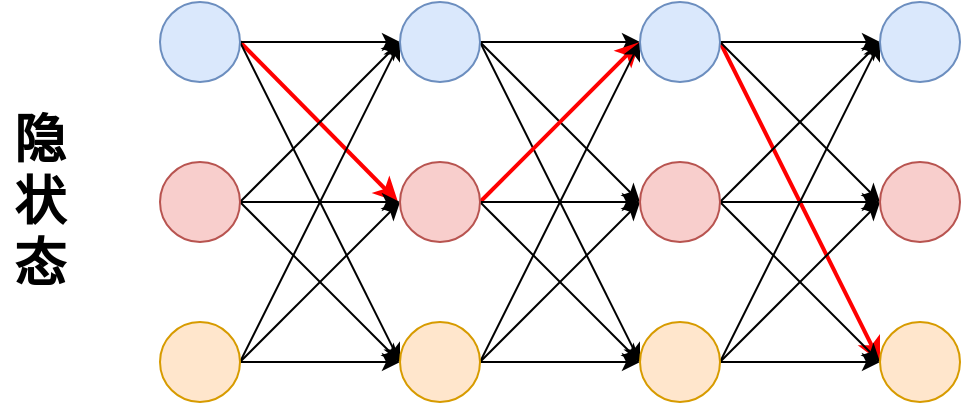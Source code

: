 <mxfile version="13.0.1" type="device"><diagram id="Pz7MGhZuo3hl9vYPLmzN" name="Page-1"><mxGraphModel dx="1422" dy="714" grid="1" gridSize="10" guides="1" tooltips="1" connect="1" arrows="1" fold="1" page="1" pageScale="1" pageWidth="827" pageHeight="1169" math="0" shadow="0"><root><mxCell id="0"/><mxCell id="1" parent="0"/><mxCell id="4KTKuJaNHtGaXr61MevO-13" style="rounded=0;orthogonalLoop=1;jettySize=auto;html=1;exitX=1;exitY=0.5;exitDx=0;exitDy=0;strokeColor=#FF0000;strokeWidth=2;" edge="1" parent="1" source="4KTKuJaNHtGaXr61MevO-1"><mxGeometry relative="1" as="geometry"><mxPoint x="279" y="220" as="targetPoint"/></mxGeometry></mxCell><mxCell id="4KTKuJaNHtGaXr61MevO-21" style="edgeStyle=none;rounded=0;orthogonalLoop=1;jettySize=auto;html=1;exitX=1;exitY=0.5;exitDx=0;exitDy=0;strokeColor=#000000;" edge="1" parent="1" source="4KTKuJaNHtGaXr61MevO-1" target="4KTKuJaNHtGaXr61MevO-4"><mxGeometry relative="1" as="geometry"/></mxCell><mxCell id="4KTKuJaNHtGaXr61MevO-22" style="edgeStyle=none;rounded=0;orthogonalLoop=1;jettySize=auto;html=1;exitX=1;exitY=0.5;exitDx=0;exitDy=0;entryX=0;entryY=0.5;entryDx=0;entryDy=0;strokeColor=#000000;" edge="1" parent="1" source="4KTKuJaNHtGaXr61MevO-1" target="4KTKuJaNHtGaXr61MevO-6"><mxGeometry relative="1" as="geometry"/></mxCell><mxCell id="4KTKuJaNHtGaXr61MevO-1" value="" style="ellipse;whiteSpace=wrap;html=1;aspect=fixed;fillColor=#dae8fc;strokeColor=#6c8ebf;" vertex="1" parent="1"><mxGeometry x="160" y="120" width="40" height="40" as="geometry"/></mxCell><mxCell id="4KTKuJaNHtGaXr61MevO-16" style="edgeStyle=none;rounded=0;orthogonalLoop=1;jettySize=auto;html=1;exitX=1;exitY=0.5;exitDx=0;exitDy=0;entryX=0;entryY=0.5;entryDx=0;entryDy=0;strokeColor=#000000;" edge="1" parent="1" source="4KTKuJaNHtGaXr61MevO-2" target="4KTKuJaNHtGaXr61MevO-4"><mxGeometry relative="1" as="geometry"/></mxCell><mxCell id="4KTKuJaNHtGaXr61MevO-17" style="edgeStyle=none;rounded=0;orthogonalLoop=1;jettySize=auto;html=1;exitX=1;exitY=0.5;exitDx=0;exitDy=0;entryX=0;entryY=0.5;entryDx=0;entryDy=0;strokeColor=#000000;" edge="1" parent="1" source="4KTKuJaNHtGaXr61MevO-2" target="4KTKuJaNHtGaXr61MevO-5"><mxGeometry relative="1" as="geometry"/></mxCell><mxCell id="4KTKuJaNHtGaXr61MevO-18" style="edgeStyle=none;rounded=0;orthogonalLoop=1;jettySize=auto;html=1;exitX=1;exitY=0.5;exitDx=0;exitDy=0;entryX=0;entryY=0.5;entryDx=0;entryDy=0;strokeColor=#000000;" edge="1" parent="1" source="4KTKuJaNHtGaXr61MevO-2" target="4KTKuJaNHtGaXr61MevO-6"><mxGeometry relative="1" as="geometry"/></mxCell><mxCell id="4KTKuJaNHtGaXr61MevO-2" value="" style="ellipse;whiteSpace=wrap;html=1;aspect=fixed;fillColor=#f8cecc;strokeColor=#b85450;" vertex="1" parent="1"><mxGeometry x="160" y="200" width="40" height="40" as="geometry"/></mxCell><mxCell id="4KTKuJaNHtGaXr61MevO-19" style="edgeStyle=none;rounded=0;orthogonalLoop=1;jettySize=auto;html=1;exitX=1;exitY=0.5;exitDx=0;exitDy=0;entryX=0;entryY=0.5;entryDx=0;entryDy=0;strokeColor=#000000;" edge="1" parent="1" source="4KTKuJaNHtGaXr61MevO-3" target="4KTKuJaNHtGaXr61MevO-5"><mxGeometry relative="1" as="geometry"/></mxCell><mxCell id="4KTKuJaNHtGaXr61MevO-20" style="edgeStyle=none;rounded=0;orthogonalLoop=1;jettySize=auto;html=1;exitX=1;exitY=0.5;exitDx=0;exitDy=0;strokeColor=#000000;entryX=0;entryY=0.5;entryDx=0;entryDy=0;" edge="1" parent="1" source="4KTKuJaNHtGaXr61MevO-3" target="4KTKuJaNHtGaXr61MevO-6"><mxGeometry relative="1" as="geometry"><mxPoint x="270" y="300" as="targetPoint"/></mxGeometry></mxCell><mxCell id="4KTKuJaNHtGaXr61MevO-23" style="edgeStyle=none;rounded=0;orthogonalLoop=1;jettySize=auto;html=1;exitX=1;exitY=0.5;exitDx=0;exitDy=0;entryX=0;entryY=0.5;entryDx=0;entryDy=0;strokeColor=#000000;" edge="1" parent="1" source="4KTKuJaNHtGaXr61MevO-3" target="4KTKuJaNHtGaXr61MevO-4"><mxGeometry relative="1" as="geometry"/></mxCell><mxCell id="4KTKuJaNHtGaXr61MevO-3" value="" style="ellipse;whiteSpace=wrap;html=1;aspect=fixed;fillColor=#ffe6cc;strokeColor=#d79b00;" vertex="1" parent="1"><mxGeometry x="160" y="280" width="40" height="40" as="geometry"/></mxCell><mxCell id="4KTKuJaNHtGaXr61MevO-24" style="edgeStyle=none;rounded=0;orthogonalLoop=1;jettySize=auto;html=1;exitX=1;exitY=0.5;exitDx=0;exitDy=0;entryX=0;entryY=0.5;entryDx=0;entryDy=0;strokeColor=#000000;" edge="1" parent="1" source="4KTKuJaNHtGaXr61MevO-4" target="4KTKuJaNHtGaXr61MevO-7"><mxGeometry relative="1" as="geometry"/></mxCell><mxCell id="4KTKuJaNHtGaXr61MevO-25" style="edgeStyle=none;rounded=0;orthogonalLoop=1;jettySize=auto;html=1;exitX=1;exitY=0.5;exitDx=0;exitDy=0;entryX=0;entryY=0.5;entryDx=0;entryDy=0;strokeColor=#000000;" edge="1" parent="1" source="4KTKuJaNHtGaXr61MevO-4" target="4KTKuJaNHtGaXr61MevO-8"><mxGeometry relative="1" as="geometry"/></mxCell><mxCell id="4KTKuJaNHtGaXr61MevO-26" style="edgeStyle=none;rounded=0;orthogonalLoop=1;jettySize=auto;html=1;exitX=1;exitY=0.5;exitDx=0;exitDy=0;entryX=0;entryY=0.5;entryDx=0;entryDy=0;strokeColor=#000000;" edge="1" parent="1" source="4KTKuJaNHtGaXr61MevO-4" target="4KTKuJaNHtGaXr61MevO-9"><mxGeometry relative="1" as="geometry"/></mxCell><mxCell id="4KTKuJaNHtGaXr61MevO-4" value="" style="ellipse;whiteSpace=wrap;html=1;aspect=fixed;fillColor=#dae8fc;strokeColor=#6c8ebf;" vertex="1" parent="1"><mxGeometry x="280" y="120" width="40" height="40" as="geometry"/></mxCell><mxCell id="4KTKuJaNHtGaXr61MevO-14" style="edgeStyle=none;rounded=0;orthogonalLoop=1;jettySize=auto;html=1;exitX=1;exitY=0.5;exitDx=0;exitDy=0;entryX=0;entryY=0.5;entryDx=0;entryDy=0;strokeColor=#FF0000;strokeWidth=2;" edge="1" parent="1" source="4KTKuJaNHtGaXr61MevO-5" target="4KTKuJaNHtGaXr61MevO-7"><mxGeometry relative="1" as="geometry"/></mxCell><mxCell id="4KTKuJaNHtGaXr61MevO-27" style="edgeStyle=none;rounded=0;orthogonalLoop=1;jettySize=auto;html=1;exitX=1;exitY=0.5;exitDx=0;exitDy=0;entryX=0;entryY=0.5;entryDx=0;entryDy=0;strokeColor=#000000;" edge="1" parent="1" source="4KTKuJaNHtGaXr61MevO-5" target="4KTKuJaNHtGaXr61MevO-8"><mxGeometry relative="1" as="geometry"/></mxCell><mxCell id="4KTKuJaNHtGaXr61MevO-28" style="edgeStyle=none;rounded=0;orthogonalLoop=1;jettySize=auto;html=1;exitX=1;exitY=0.5;exitDx=0;exitDy=0;entryX=0;entryY=0.5;entryDx=0;entryDy=0;strokeColor=#000000;" edge="1" parent="1" source="4KTKuJaNHtGaXr61MevO-5" target="4KTKuJaNHtGaXr61MevO-9"><mxGeometry relative="1" as="geometry"/></mxCell><mxCell id="4KTKuJaNHtGaXr61MevO-5" value="" style="ellipse;whiteSpace=wrap;html=1;aspect=fixed;fillColor=#f8cecc;strokeColor=#b85450;" vertex="1" parent="1"><mxGeometry x="280" y="200" width="40" height="40" as="geometry"/></mxCell><mxCell id="4KTKuJaNHtGaXr61MevO-29" style="edgeStyle=none;rounded=0;orthogonalLoop=1;jettySize=auto;html=1;exitX=1;exitY=0.5;exitDx=0;exitDy=0;strokeColor=#000000;" edge="1" parent="1" source="4KTKuJaNHtGaXr61MevO-6"><mxGeometry relative="1" as="geometry"><mxPoint x="400" y="140" as="targetPoint"/></mxGeometry></mxCell><mxCell id="4KTKuJaNHtGaXr61MevO-30" style="edgeStyle=none;rounded=0;orthogonalLoop=1;jettySize=auto;html=1;exitX=1;exitY=0.5;exitDx=0;exitDy=0;entryX=0;entryY=0.5;entryDx=0;entryDy=0;strokeColor=#000000;" edge="1" parent="1" source="4KTKuJaNHtGaXr61MevO-6" target="4KTKuJaNHtGaXr61MevO-8"><mxGeometry relative="1" as="geometry"/></mxCell><mxCell id="4KTKuJaNHtGaXr61MevO-31" style="edgeStyle=none;rounded=0;orthogonalLoop=1;jettySize=auto;html=1;exitX=1;exitY=0.5;exitDx=0;exitDy=0;entryX=0;entryY=0.5;entryDx=0;entryDy=0;strokeColor=#000000;" edge="1" parent="1" source="4KTKuJaNHtGaXr61MevO-6" target="4KTKuJaNHtGaXr61MevO-9"><mxGeometry relative="1" as="geometry"/></mxCell><mxCell id="4KTKuJaNHtGaXr61MevO-6" value="" style="ellipse;whiteSpace=wrap;html=1;aspect=fixed;fillColor=#ffe6cc;strokeColor=#d79b00;" vertex="1" parent="1"><mxGeometry x="280" y="280" width="40" height="40" as="geometry"/></mxCell><mxCell id="4KTKuJaNHtGaXr61MevO-15" style="edgeStyle=none;rounded=0;orthogonalLoop=1;jettySize=auto;html=1;exitX=1;exitY=0.5;exitDx=0;exitDy=0;entryX=0;entryY=0.5;entryDx=0;entryDy=0;strokeColor=#FF0000;strokeWidth=2;" edge="1" parent="1" source="4KTKuJaNHtGaXr61MevO-7" target="4KTKuJaNHtGaXr61MevO-12"><mxGeometry relative="1" as="geometry"/></mxCell><mxCell id="4KTKuJaNHtGaXr61MevO-32" style="edgeStyle=none;rounded=0;orthogonalLoop=1;jettySize=auto;html=1;exitX=1;exitY=0.5;exitDx=0;exitDy=0;strokeColor=#000000;" edge="1" parent="1" source="4KTKuJaNHtGaXr61MevO-7" target="4KTKuJaNHtGaXr61MevO-10"><mxGeometry relative="1" as="geometry"/></mxCell><mxCell id="4KTKuJaNHtGaXr61MevO-33" style="edgeStyle=none;rounded=0;orthogonalLoop=1;jettySize=auto;html=1;exitX=1;exitY=0.5;exitDx=0;exitDy=0;entryX=0;entryY=0.5;entryDx=0;entryDy=0;strokeColor=#000000;" edge="1" parent="1" source="4KTKuJaNHtGaXr61MevO-7" target="4KTKuJaNHtGaXr61MevO-11"><mxGeometry relative="1" as="geometry"/></mxCell><mxCell id="4KTKuJaNHtGaXr61MevO-7" value="" style="ellipse;whiteSpace=wrap;html=1;aspect=fixed;fillColor=#dae8fc;strokeColor=#6c8ebf;" vertex="1" parent="1"><mxGeometry x="400" y="120" width="40" height="40" as="geometry"/></mxCell><mxCell id="4KTKuJaNHtGaXr61MevO-34" style="edgeStyle=none;rounded=0;orthogonalLoop=1;jettySize=auto;html=1;exitX=1;exitY=0.5;exitDx=0;exitDy=0;entryX=0;entryY=0.5;entryDx=0;entryDy=0;strokeColor=#000000;" edge="1" parent="1" source="4KTKuJaNHtGaXr61MevO-8" target="4KTKuJaNHtGaXr61MevO-10"><mxGeometry relative="1" as="geometry"/></mxCell><mxCell id="4KTKuJaNHtGaXr61MevO-35" style="edgeStyle=none;rounded=0;orthogonalLoop=1;jettySize=auto;html=1;exitX=1;exitY=0.5;exitDx=0;exitDy=0;strokeColor=#000000;" edge="1" parent="1" source="4KTKuJaNHtGaXr61MevO-8" target="4KTKuJaNHtGaXr61MevO-11"><mxGeometry relative="1" as="geometry"/></mxCell><mxCell id="4KTKuJaNHtGaXr61MevO-36" style="edgeStyle=none;rounded=0;orthogonalLoop=1;jettySize=auto;html=1;exitX=1;exitY=0.5;exitDx=0;exitDy=0;entryX=0;entryY=0.5;entryDx=0;entryDy=0;strokeColor=#000000;" edge="1" parent="1" source="4KTKuJaNHtGaXr61MevO-8" target="4KTKuJaNHtGaXr61MevO-12"><mxGeometry relative="1" as="geometry"/></mxCell><mxCell id="4KTKuJaNHtGaXr61MevO-8" value="" style="ellipse;whiteSpace=wrap;html=1;aspect=fixed;fillColor=#f8cecc;strokeColor=#b85450;" vertex="1" parent="1"><mxGeometry x="400" y="200" width="40" height="40" as="geometry"/></mxCell><mxCell id="4KTKuJaNHtGaXr61MevO-37" style="edgeStyle=none;rounded=0;orthogonalLoop=1;jettySize=auto;html=1;exitX=1;exitY=0.5;exitDx=0;exitDy=0;entryX=0;entryY=0.5;entryDx=0;entryDy=0;strokeColor=#000000;" edge="1" parent="1" source="4KTKuJaNHtGaXr61MevO-9" target="4KTKuJaNHtGaXr61MevO-10"><mxGeometry relative="1" as="geometry"/></mxCell><mxCell id="4KTKuJaNHtGaXr61MevO-38" style="edgeStyle=none;rounded=0;orthogonalLoop=1;jettySize=auto;html=1;exitX=1;exitY=0.5;exitDx=0;exitDy=0;strokeColor=#000000;" edge="1" parent="1" source="4KTKuJaNHtGaXr61MevO-9"><mxGeometry relative="1" as="geometry"><mxPoint x="520" y="220" as="targetPoint"/></mxGeometry></mxCell><mxCell id="4KTKuJaNHtGaXr61MevO-39" style="edgeStyle=none;rounded=0;orthogonalLoop=1;jettySize=auto;html=1;exitX=1;exitY=0.5;exitDx=0;exitDy=0;entryX=0;entryY=0.5;entryDx=0;entryDy=0;strokeColor=#000000;" edge="1" parent="1" source="4KTKuJaNHtGaXr61MevO-9" target="4KTKuJaNHtGaXr61MevO-12"><mxGeometry relative="1" as="geometry"/></mxCell><mxCell id="4KTKuJaNHtGaXr61MevO-9" value="" style="ellipse;whiteSpace=wrap;html=1;aspect=fixed;fillColor=#ffe6cc;strokeColor=#d79b00;" vertex="1" parent="1"><mxGeometry x="400" y="280" width="40" height="40" as="geometry"/></mxCell><mxCell id="4KTKuJaNHtGaXr61MevO-10" value="" style="ellipse;whiteSpace=wrap;html=1;aspect=fixed;fillColor=#dae8fc;strokeColor=#6c8ebf;" vertex="1" parent="1"><mxGeometry x="520" y="120" width="40" height="40" as="geometry"/></mxCell><mxCell id="4KTKuJaNHtGaXr61MevO-11" value="" style="ellipse;whiteSpace=wrap;html=1;aspect=fixed;fillColor=#f8cecc;strokeColor=#b85450;" vertex="1" parent="1"><mxGeometry x="520" y="200" width="40" height="40" as="geometry"/></mxCell><mxCell id="4KTKuJaNHtGaXr61MevO-12" value="" style="ellipse;whiteSpace=wrap;html=1;aspect=fixed;fillColor=#ffe6cc;strokeColor=#d79b00;" vertex="1" parent="1"><mxGeometry x="520" y="280" width="40" height="40" as="geometry"/></mxCell><mxCell id="4KTKuJaNHtGaXr61MevO-40" value="隐&lt;br style=&quot;font-size: 26px;&quot;&gt;状&lt;br style=&quot;font-size: 26px;&quot;&gt;态" style="text;html=1;strokeColor=none;fillColor=none;align=center;verticalAlign=middle;whiteSpace=wrap;rounded=0;fontStyle=1;fontSize=26;" vertex="1" parent="1"><mxGeometry x="80" y="150" width="40" height="140" as="geometry"/></mxCell></root></mxGraphModel></diagram></mxfile>
